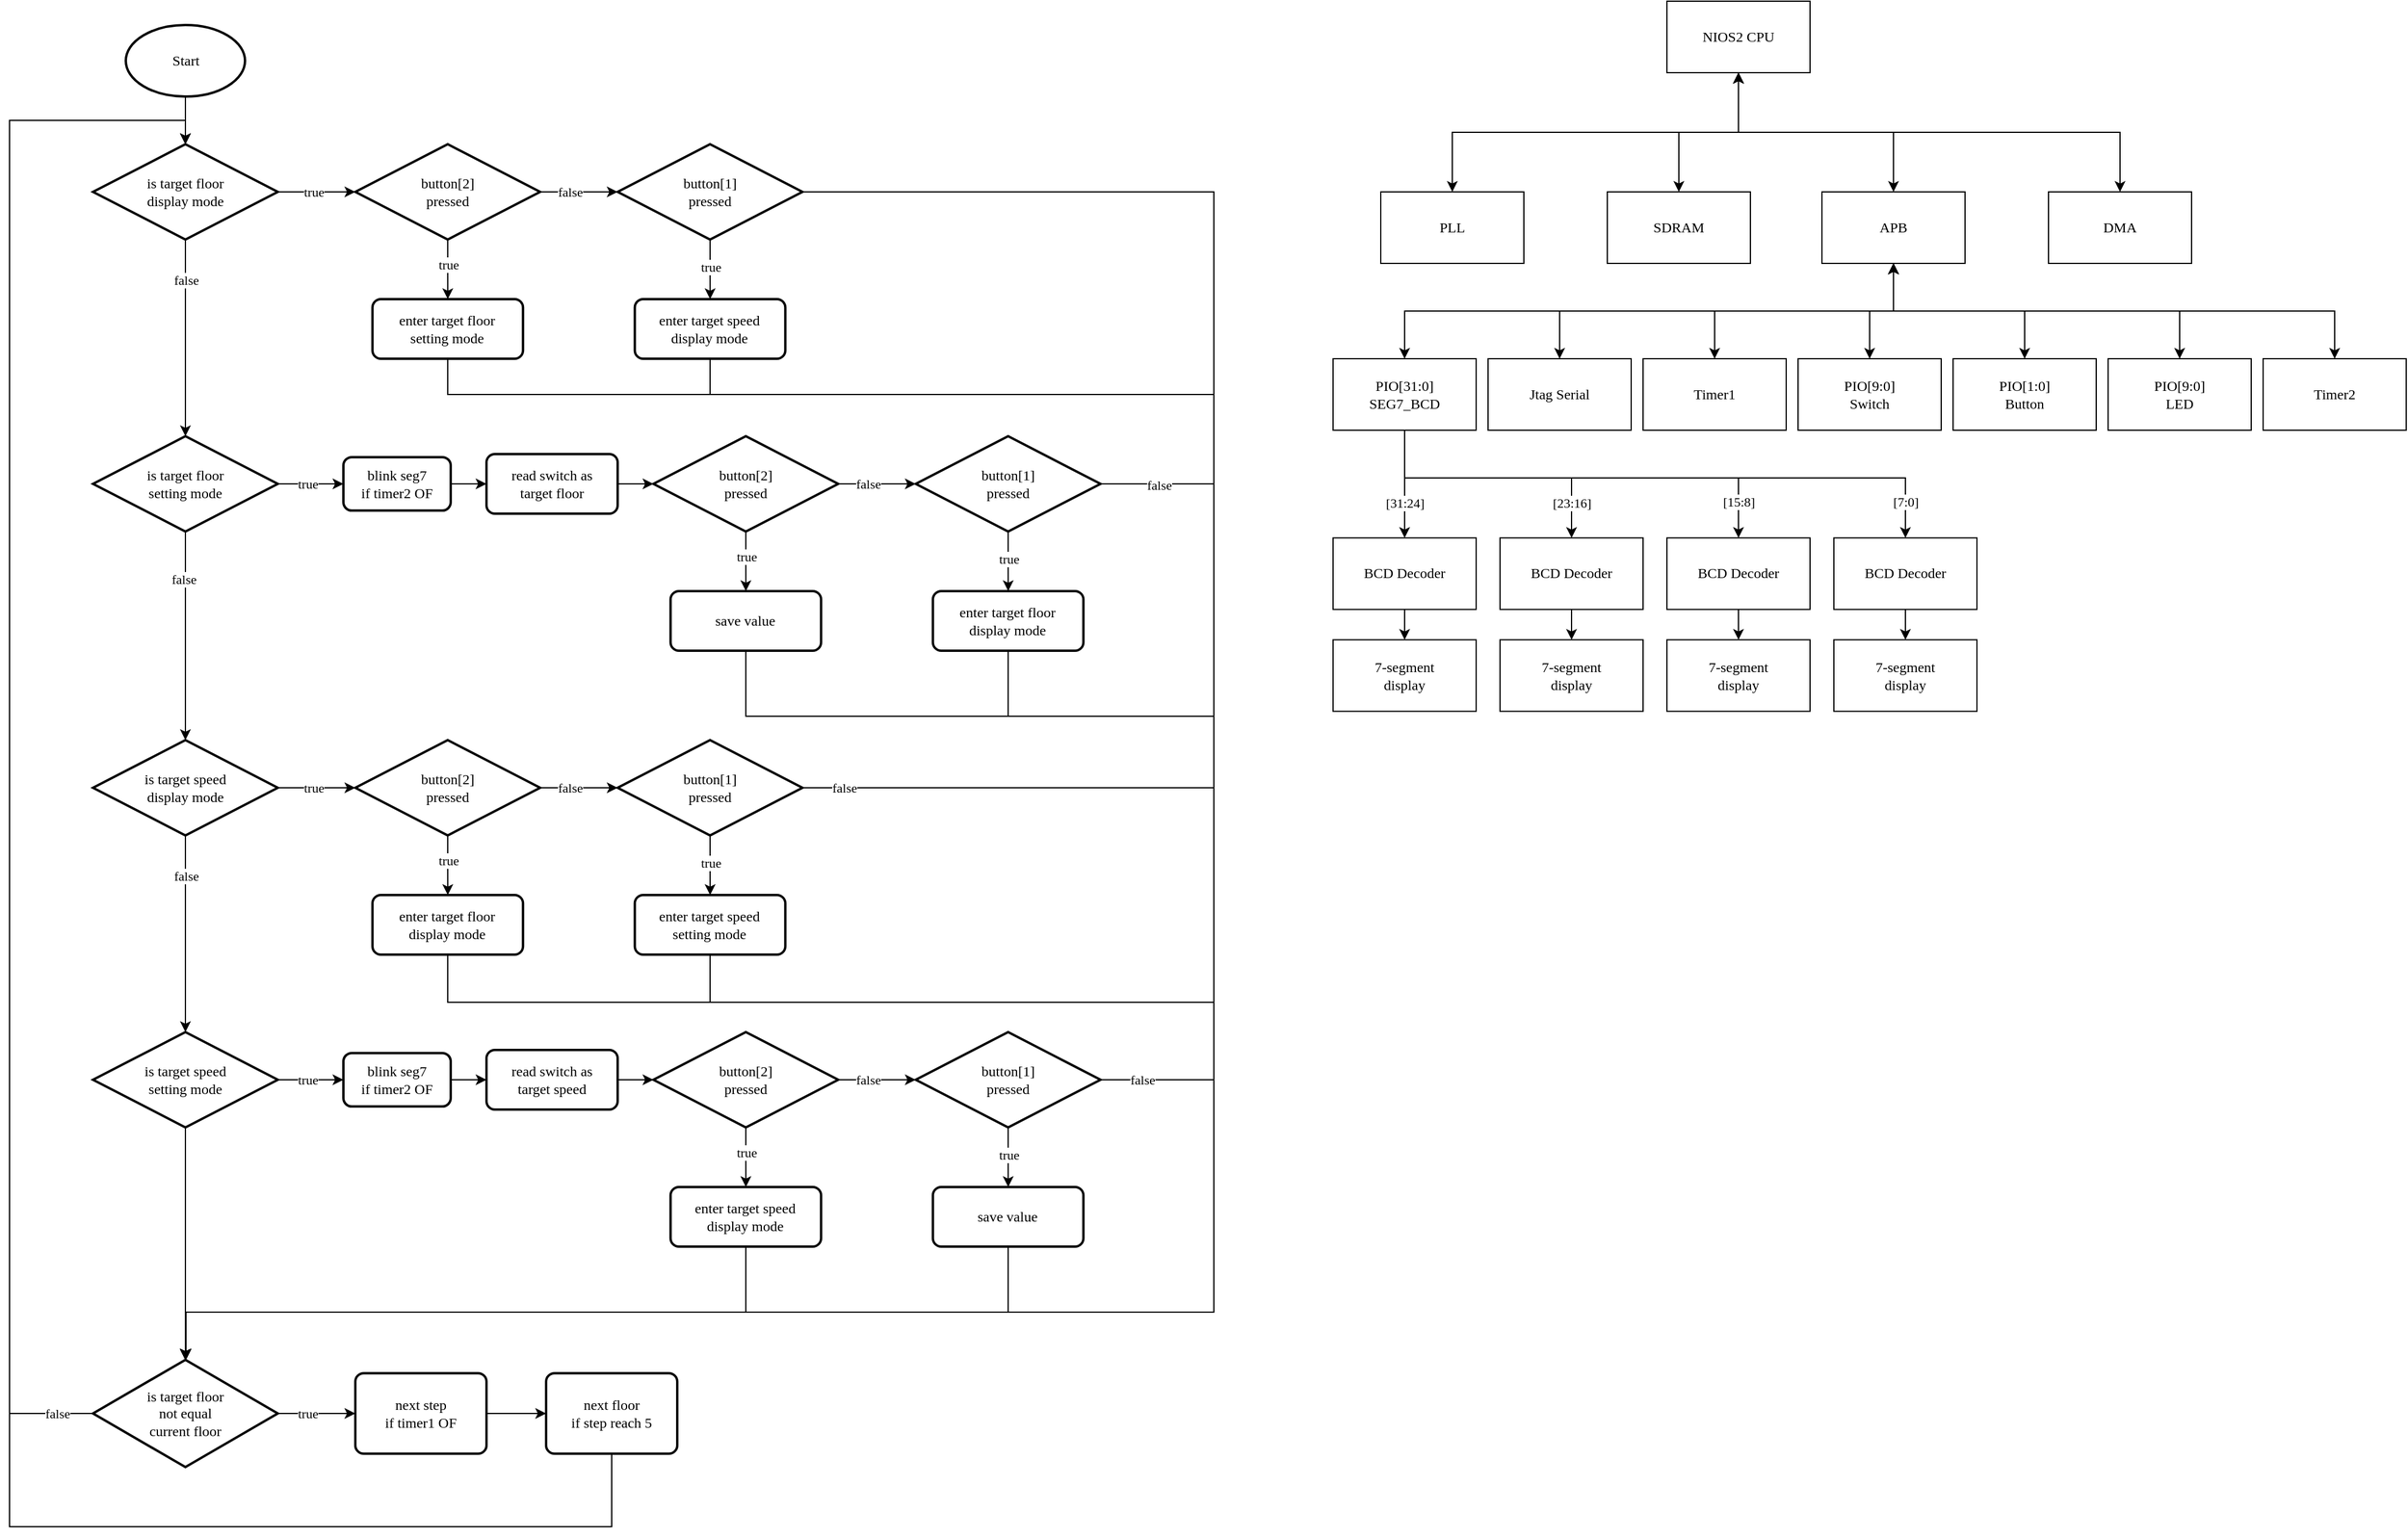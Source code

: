 <mxfile version="21.7.5" type="device">
  <diagram name="第1頁" id="EQ4Cr0R6W7OLupCzdgzD">
    <mxGraphModel dx="3217" dy="1393" grid="1" gridSize="10" guides="1" tooltips="1" connect="1" arrows="1" fold="1" page="1" pageScale="1" pageWidth="827" pageHeight="1169" math="0" shadow="0">
      <root>
        <mxCell id="0" />
        <mxCell id="1" parent="0" />
        <mxCell id="7O_mt0XSd-u3uaBCgOQ5-2" value="NIOS2 CPU" style="rounded=0;whiteSpace=wrap;html=1;fontFamily=Times New Roman;" vertex="1" parent="1">
          <mxGeometry x="1050" y="130" width="120" height="60" as="geometry" />
        </mxCell>
        <mxCell id="7O_mt0XSd-u3uaBCgOQ5-3" style="edgeStyle=orthogonalEdgeStyle;rounded=0;orthogonalLoop=1;jettySize=auto;html=1;exitX=0.5;exitY=0;exitDx=0;exitDy=0;entryX=0.5;entryY=1;entryDx=0;entryDy=0;startArrow=classic;startFill=1;fontFamily=Times New Roman;" edge="1" parent="1" source="7O_mt0XSd-u3uaBCgOQ5-4" target="7O_mt0XSd-u3uaBCgOQ5-2">
          <mxGeometry relative="1" as="geometry" />
        </mxCell>
        <mxCell id="7O_mt0XSd-u3uaBCgOQ5-4" value="SDRAM" style="rounded=0;whiteSpace=wrap;html=1;fontFamily=Times New Roman;" vertex="1" parent="1">
          <mxGeometry x="1000" y="290" width="120" height="60" as="geometry" />
        </mxCell>
        <mxCell id="7O_mt0XSd-u3uaBCgOQ5-5" style="edgeStyle=orthogonalEdgeStyle;rounded=0;orthogonalLoop=1;jettySize=auto;html=1;exitX=0.5;exitY=0;exitDx=0;exitDy=0;entryX=0.5;entryY=1;entryDx=0;entryDy=0;startArrow=classic;startFill=1;fontFamily=Times New Roman;" edge="1" parent="1" source="7O_mt0XSd-u3uaBCgOQ5-6" target="7O_mt0XSd-u3uaBCgOQ5-2">
          <mxGeometry relative="1" as="geometry" />
        </mxCell>
        <mxCell id="7O_mt0XSd-u3uaBCgOQ5-38" style="edgeStyle=orthogonalEdgeStyle;rounded=0;orthogonalLoop=1;jettySize=auto;html=1;exitX=0.5;exitY=1;exitDx=0;exitDy=0;entryX=0.5;entryY=0;entryDx=0;entryDy=0;fontFamily=Times New Roman;" edge="1" parent="1" source="7O_mt0XSd-u3uaBCgOQ5-6" target="7O_mt0XSd-u3uaBCgOQ5-37">
          <mxGeometry relative="1" as="geometry" />
        </mxCell>
        <mxCell id="7O_mt0XSd-u3uaBCgOQ5-42" style="edgeStyle=orthogonalEdgeStyle;rounded=0;orthogonalLoop=1;jettySize=auto;html=1;exitX=0.5;exitY=1;exitDx=0;exitDy=0;entryX=0.5;entryY=0;entryDx=0;entryDy=0;fontFamily=Times New Roman;" edge="1" parent="1" source="7O_mt0XSd-u3uaBCgOQ5-6" target="7O_mt0XSd-u3uaBCgOQ5-41">
          <mxGeometry relative="1" as="geometry" />
        </mxCell>
        <mxCell id="7O_mt0XSd-u3uaBCgOQ5-6" value="APB" style="rounded=0;whiteSpace=wrap;html=1;fontFamily=Times New Roman;" vertex="1" parent="1">
          <mxGeometry x="1180" y="290" width="120" height="60" as="geometry" />
        </mxCell>
        <mxCell id="7O_mt0XSd-u3uaBCgOQ5-7" style="edgeStyle=orthogonalEdgeStyle;rounded=0;orthogonalLoop=1;jettySize=auto;html=1;exitX=0.5;exitY=0;exitDx=0;exitDy=0;entryX=0.5;entryY=1;entryDx=0;entryDy=0;startArrow=classic;startFill=1;fontFamily=Times New Roman;" edge="1" parent="1" source="7O_mt0XSd-u3uaBCgOQ5-8" target="7O_mt0XSd-u3uaBCgOQ5-2">
          <mxGeometry relative="1" as="geometry">
            <mxPoint x="1140" y="230" as="targetPoint" />
          </mxGeometry>
        </mxCell>
        <mxCell id="7O_mt0XSd-u3uaBCgOQ5-8" value="PLL" style="rounded=0;whiteSpace=wrap;html=1;fontFamily=Times New Roman;" vertex="1" parent="1">
          <mxGeometry x="810" y="290" width="120" height="60" as="geometry" />
        </mxCell>
        <mxCell id="7O_mt0XSd-u3uaBCgOQ5-9" style="edgeStyle=orthogonalEdgeStyle;rounded=0;orthogonalLoop=1;jettySize=auto;html=1;exitX=0.5;exitY=0;exitDx=0;exitDy=0;entryX=0.5;entryY=1;entryDx=0;entryDy=0;startArrow=classic;startFill=1;fontFamily=Times New Roman;" edge="1" parent="1" source="7O_mt0XSd-u3uaBCgOQ5-11" target="7O_mt0XSd-u3uaBCgOQ5-6">
          <mxGeometry relative="1" as="geometry" />
        </mxCell>
        <mxCell id="7O_mt0XSd-u3uaBCgOQ5-10" style="edgeStyle=orthogonalEdgeStyle;rounded=0;orthogonalLoop=1;jettySize=auto;html=1;exitX=0.5;exitY=1;exitDx=0;exitDy=0;entryX=0.5;entryY=0;entryDx=0;entryDy=0;fontFamily=Times New Roman;" edge="1" parent="1" source="7O_mt0XSd-u3uaBCgOQ5-11" target="7O_mt0XSd-u3uaBCgOQ5-19">
          <mxGeometry relative="1" as="geometry">
            <mxPoint x="1110" y="510" as="sourcePoint" />
            <Array as="points">
              <mxPoint x="830" y="530" />
              <mxPoint x="1110" y="530" />
            </Array>
          </mxGeometry>
        </mxCell>
        <mxCell id="7O_mt0XSd-u3uaBCgOQ5-34" value="[15:8]" style="edgeLabel;html=1;align=center;verticalAlign=middle;resizable=0;points=[];fontFamily=Times New Roman;" vertex="1" connectable="0" parent="7O_mt0XSd-u3uaBCgOQ5-10">
          <mxGeometry x="0.243" relative="1" as="geometry">
            <mxPoint x="90" y="20" as="offset" />
          </mxGeometry>
        </mxCell>
        <mxCell id="7O_mt0XSd-u3uaBCgOQ5-30" style="edgeStyle=orthogonalEdgeStyle;rounded=0;orthogonalLoop=1;jettySize=auto;html=1;exitX=0.5;exitY=1;exitDx=0;exitDy=0;entryX=0.5;entryY=0;entryDx=0;entryDy=0;fontFamily=Times New Roman;" edge="1" parent="1" source="7O_mt0XSd-u3uaBCgOQ5-11" target="7O_mt0XSd-u3uaBCgOQ5-28">
          <mxGeometry relative="1" as="geometry">
            <mxPoint x="1110" y="510" as="sourcePoint" />
            <Array as="points">
              <mxPoint x="830" y="530" />
              <mxPoint x="1250" y="530" />
            </Array>
          </mxGeometry>
        </mxCell>
        <mxCell id="7O_mt0XSd-u3uaBCgOQ5-33" value="[7:0]" style="edgeLabel;html=1;align=center;verticalAlign=middle;resizable=0;points=[];fontFamily=Times New Roman;" vertex="1" connectable="0" parent="7O_mt0XSd-u3uaBCgOQ5-30">
          <mxGeometry x="0.751" y="-1" relative="1" as="geometry">
            <mxPoint x="13" y="19" as="offset" />
          </mxGeometry>
        </mxCell>
        <mxCell id="7O_mt0XSd-u3uaBCgOQ5-31" style="edgeStyle=orthogonalEdgeStyle;rounded=0;orthogonalLoop=1;jettySize=auto;html=1;exitX=0.5;exitY=1;exitDx=0;exitDy=0;entryX=0.5;entryY=0;entryDx=0;entryDy=0;fontFamily=Times New Roman;" edge="1" parent="1" source="7O_mt0XSd-u3uaBCgOQ5-11" target="7O_mt0XSd-u3uaBCgOQ5-22">
          <mxGeometry relative="1" as="geometry">
            <mxPoint x="1110" y="510" as="sourcePoint" />
            <Array as="points">
              <mxPoint x="830" y="530" />
              <mxPoint x="970" y="530" />
            </Array>
          </mxGeometry>
        </mxCell>
        <mxCell id="7O_mt0XSd-u3uaBCgOQ5-35" value="[23:16]" style="edgeLabel;html=1;align=center;verticalAlign=middle;resizable=0;points=[];fontFamily=Times New Roman;" vertex="1" connectable="0" parent="7O_mt0XSd-u3uaBCgOQ5-31">
          <mxGeometry x="0.72" y="-1" relative="1" as="geometry">
            <mxPoint x="1" y="3" as="offset" />
          </mxGeometry>
        </mxCell>
        <mxCell id="7O_mt0XSd-u3uaBCgOQ5-32" style="edgeStyle=orthogonalEdgeStyle;rounded=0;orthogonalLoop=1;jettySize=auto;html=1;exitX=0.5;exitY=1;exitDx=0;exitDy=0;entryX=0.5;entryY=0;entryDx=0;entryDy=0;fontFamily=Times New Roman;" edge="1" parent="1" source="7O_mt0XSd-u3uaBCgOQ5-11" target="7O_mt0XSd-u3uaBCgOQ5-25">
          <mxGeometry relative="1" as="geometry">
            <mxPoint x="1110" y="510" as="sourcePoint" />
            <Array as="points">
              <mxPoint x="830" y="490" />
              <mxPoint x="830" y="590" />
            </Array>
          </mxGeometry>
        </mxCell>
        <mxCell id="7O_mt0XSd-u3uaBCgOQ5-36" value="[31:24]" style="edgeLabel;html=1;align=center;verticalAlign=middle;resizable=0;points=[];fontFamily=Times New Roman;" vertex="1" connectable="0" parent="7O_mt0XSd-u3uaBCgOQ5-32">
          <mxGeometry x="0.816" y="-1" relative="1" as="geometry">
            <mxPoint x="1" y="-21" as="offset" />
          </mxGeometry>
        </mxCell>
        <mxCell id="7O_mt0XSd-u3uaBCgOQ5-11" value="PIO[31:0]&lt;br&gt;SEG7_BCD" style="rounded=0;whiteSpace=wrap;html=1;fontFamily=Times New Roman;" vertex="1" parent="1">
          <mxGeometry x="770" y="430" width="120" height="60" as="geometry" />
        </mxCell>
        <mxCell id="7O_mt0XSd-u3uaBCgOQ5-12" style="edgeStyle=orthogonalEdgeStyle;rounded=0;orthogonalLoop=1;jettySize=auto;html=1;exitX=0.5;exitY=0;exitDx=0;exitDy=0;entryX=0.5;entryY=1;entryDx=0;entryDy=0;startArrow=classic;startFill=1;fontFamily=Times New Roman;" edge="1" parent="1" source="7O_mt0XSd-u3uaBCgOQ5-13" target="7O_mt0XSd-u3uaBCgOQ5-6">
          <mxGeometry relative="1" as="geometry">
            <mxPoint x="1270" y="300" as="targetPoint" />
          </mxGeometry>
        </mxCell>
        <mxCell id="7O_mt0XSd-u3uaBCgOQ5-13" value="Jtag Serial" style="rounded=0;whiteSpace=wrap;html=1;fontFamily=Times New Roman;" vertex="1" parent="1">
          <mxGeometry x="900" y="430" width="120" height="60" as="geometry" />
        </mxCell>
        <mxCell id="7O_mt0XSd-u3uaBCgOQ5-14" style="edgeStyle=orthogonalEdgeStyle;rounded=0;orthogonalLoop=1;jettySize=auto;html=1;exitX=0.5;exitY=0;exitDx=0;exitDy=0;entryX=0.5;entryY=1;entryDx=0;entryDy=0;startArrow=classic;startFill=1;fontFamily=Times New Roman;" edge="1" parent="1" source="7O_mt0XSd-u3uaBCgOQ5-15" target="7O_mt0XSd-u3uaBCgOQ5-6">
          <mxGeometry relative="1" as="geometry" />
        </mxCell>
        <mxCell id="7O_mt0XSd-u3uaBCgOQ5-15" value="Timer1" style="rounded=0;whiteSpace=wrap;html=1;fontFamily=Times New Roman;" vertex="1" parent="1">
          <mxGeometry x="1030" y="430" width="120" height="60" as="geometry" />
        </mxCell>
        <mxCell id="7O_mt0XSd-u3uaBCgOQ5-16" value="DMA" style="rounded=0;whiteSpace=wrap;html=1;fontFamily=Times New Roman;" vertex="1" parent="1">
          <mxGeometry x="1370" y="290" width="120" height="60" as="geometry" />
        </mxCell>
        <mxCell id="7O_mt0XSd-u3uaBCgOQ5-17" style="edgeStyle=orthogonalEdgeStyle;rounded=0;orthogonalLoop=1;jettySize=auto;html=1;exitX=0.5;exitY=0;exitDx=0;exitDy=0;startArrow=classic;startFill=1;fontFamily=Times New Roman;entryX=0.5;entryY=1;entryDx=0;entryDy=0;" edge="1" parent="1" source="7O_mt0XSd-u3uaBCgOQ5-16" target="7O_mt0XSd-u3uaBCgOQ5-2">
          <mxGeometry relative="1" as="geometry">
            <mxPoint x="1250" y="300" as="sourcePoint" />
            <mxPoint x="1120" y="200" as="targetPoint" />
          </mxGeometry>
        </mxCell>
        <mxCell id="7O_mt0XSd-u3uaBCgOQ5-18" style="edgeStyle=orthogonalEdgeStyle;rounded=0;orthogonalLoop=1;jettySize=auto;html=1;exitX=0.5;exitY=1;exitDx=0;exitDy=0;entryX=0.5;entryY=0;entryDx=0;entryDy=0;fontFamily=Times New Roman;" edge="1" parent="1" source="7O_mt0XSd-u3uaBCgOQ5-19" target="7O_mt0XSd-u3uaBCgOQ5-20">
          <mxGeometry relative="1" as="geometry" />
        </mxCell>
        <mxCell id="7O_mt0XSd-u3uaBCgOQ5-19" value="BCD Decoder" style="rounded=0;whiteSpace=wrap;html=1;fontFamily=Times New Roman;" vertex="1" parent="1">
          <mxGeometry x="1050" y="580.33" width="120" height="60" as="geometry" />
        </mxCell>
        <mxCell id="7O_mt0XSd-u3uaBCgOQ5-20" value="7-segment&lt;br&gt;display" style="rounded=0;whiteSpace=wrap;html=1;fontFamily=Times New Roman;" vertex="1" parent="1">
          <mxGeometry x="1050" y="665.83" width="120" height="60" as="geometry" />
        </mxCell>
        <mxCell id="7O_mt0XSd-u3uaBCgOQ5-21" style="edgeStyle=orthogonalEdgeStyle;rounded=0;orthogonalLoop=1;jettySize=auto;html=1;exitX=0.5;exitY=1;exitDx=0;exitDy=0;entryX=0.5;entryY=0;entryDx=0;entryDy=0;fontFamily=Times New Roman;" edge="1" parent="1" source="7O_mt0XSd-u3uaBCgOQ5-22" target="7O_mt0XSd-u3uaBCgOQ5-23">
          <mxGeometry relative="1" as="geometry" />
        </mxCell>
        <mxCell id="7O_mt0XSd-u3uaBCgOQ5-22" value="BCD Decoder" style="rounded=0;whiteSpace=wrap;html=1;fontFamily=Times New Roman;" vertex="1" parent="1">
          <mxGeometry x="910" y="580.33" width="120" height="60" as="geometry" />
        </mxCell>
        <mxCell id="7O_mt0XSd-u3uaBCgOQ5-23" value="7-segment&lt;br&gt;display" style="rounded=0;whiteSpace=wrap;html=1;fontFamily=Times New Roman;" vertex="1" parent="1">
          <mxGeometry x="910" y="665.83" width="120" height="60" as="geometry" />
        </mxCell>
        <mxCell id="7O_mt0XSd-u3uaBCgOQ5-24" style="edgeStyle=orthogonalEdgeStyle;rounded=0;orthogonalLoop=1;jettySize=auto;html=1;exitX=0.5;exitY=1;exitDx=0;exitDy=0;entryX=0.5;entryY=0;entryDx=0;entryDy=0;fontFamily=Times New Roman;" edge="1" parent="1" source="7O_mt0XSd-u3uaBCgOQ5-25" target="7O_mt0XSd-u3uaBCgOQ5-26">
          <mxGeometry relative="1" as="geometry" />
        </mxCell>
        <mxCell id="7O_mt0XSd-u3uaBCgOQ5-25" value="BCD Decoder" style="rounded=0;whiteSpace=wrap;html=1;fontFamily=Times New Roman;" vertex="1" parent="1">
          <mxGeometry x="770" y="580.33" width="120" height="60" as="geometry" />
        </mxCell>
        <mxCell id="7O_mt0XSd-u3uaBCgOQ5-26" value="7-segment&lt;br&gt;display" style="rounded=0;whiteSpace=wrap;html=1;fontFamily=Times New Roman;" vertex="1" parent="1">
          <mxGeometry x="770" y="665.83" width="120" height="60" as="geometry" />
        </mxCell>
        <mxCell id="7O_mt0XSd-u3uaBCgOQ5-27" style="edgeStyle=orthogonalEdgeStyle;rounded=0;orthogonalLoop=1;jettySize=auto;html=1;exitX=0.5;exitY=1;exitDx=0;exitDy=0;entryX=0.5;entryY=0;entryDx=0;entryDy=0;fontFamily=Times New Roman;" edge="1" parent="1" source="7O_mt0XSd-u3uaBCgOQ5-28" target="7O_mt0XSd-u3uaBCgOQ5-29">
          <mxGeometry relative="1" as="geometry" />
        </mxCell>
        <mxCell id="7O_mt0XSd-u3uaBCgOQ5-28" value="BCD Decoder" style="rounded=0;whiteSpace=wrap;html=1;fontFamily=Times New Roman;" vertex="1" parent="1">
          <mxGeometry x="1190" y="580.33" width="120" height="60" as="geometry" />
        </mxCell>
        <mxCell id="7O_mt0XSd-u3uaBCgOQ5-29" value="7-segment&lt;br&gt;display" style="rounded=0;whiteSpace=wrap;html=1;fontFamily=Times New Roman;" vertex="1" parent="1">
          <mxGeometry x="1190" y="665.83" width="120" height="60" as="geometry" />
        </mxCell>
        <mxCell id="7O_mt0XSd-u3uaBCgOQ5-37" value="PIO[9:0]&lt;br&gt;Switch" style="rounded=0;whiteSpace=wrap;html=1;fontFamily=Times New Roman;" vertex="1" parent="1">
          <mxGeometry x="1160" y="430" width="120" height="60" as="geometry" />
        </mxCell>
        <mxCell id="7O_mt0XSd-u3uaBCgOQ5-40" style="edgeStyle=orthogonalEdgeStyle;rounded=0;orthogonalLoop=1;jettySize=auto;html=1;exitX=0.5;exitY=0;exitDx=0;exitDy=0;entryX=0.5;entryY=1;entryDx=0;entryDy=0;fontFamily=Times New Roman;startArrow=classic;startFill=1;" edge="1" parent="1" source="7O_mt0XSd-u3uaBCgOQ5-39" target="7O_mt0XSd-u3uaBCgOQ5-6">
          <mxGeometry relative="1" as="geometry" />
        </mxCell>
        <mxCell id="7O_mt0XSd-u3uaBCgOQ5-39" value="PIO[1:0]&lt;br&gt;Button" style="rounded=0;whiteSpace=wrap;html=1;fontFamily=Times New Roman;" vertex="1" parent="1">
          <mxGeometry x="1290" y="430" width="120" height="60" as="geometry" />
        </mxCell>
        <mxCell id="7O_mt0XSd-u3uaBCgOQ5-41" value="PIO[9:0]&lt;br&gt;LED" style="rounded=0;whiteSpace=wrap;html=1;fontFamily=Times New Roman;" vertex="1" parent="1">
          <mxGeometry x="1420" y="430" width="120" height="60" as="geometry" />
        </mxCell>
        <mxCell id="7O_mt0XSd-u3uaBCgOQ5-77" value="" style="edgeStyle=orthogonalEdgeStyle;rounded=0;orthogonalLoop=1;jettySize=auto;html=1;fontFamily=Times New Roman;" edge="1" parent="1" source="7O_mt0XSd-u3uaBCgOQ5-43" target="7O_mt0XSd-u3uaBCgOQ5-46">
          <mxGeometry relative="1" as="geometry" />
        </mxCell>
        <mxCell id="7O_mt0XSd-u3uaBCgOQ5-43" value="Start" style="strokeWidth=2;html=1;shape=mxgraph.flowchart.start_1;whiteSpace=wrap;fontFamily=Times New Roman;" vertex="1" parent="1">
          <mxGeometry x="-242.5" y="150" width="100" height="60" as="geometry" />
        </mxCell>
        <mxCell id="7O_mt0XSd-u3uaBCgOQ5-70" value="" style="edgeStyle=orthogonalEdgeStyle;rounded=0;orthogonalLoop=1;jettySize=auto;html=1;fontFamily=Times New Roman;" edge="1" parent="1" source="7O_mt0XSd-u3uaBCgOQ5-44" target="7O_mt0XSd-u3uaBCgOQ5-45">
          <mxGeometry relative="1" as="geometry" />
        </mxCell>
        <mxCell id="7O_mt0XSd-u3uaBCgOQ5-73" value="false" style="edgeLabel;html=1;align=center;verticalAlign=middle;resizable=0;points=[];fontFamily=Times New Roman;" vertex="1" connectable="0" parent="7O_mt0XSd-u3uaBCgOQ5-70">
          <mxGeometry x="-0.113" y="3" relative="1" as="geometry">
            <mxPoint x="-4" y="3" as="offset" />
          </mxGeometry>
        </mxCell>
        <mxCell id="7O_mt0XSd-u3uaBCgOQ5-72" value="" style="edgeStyle=orthogonalEdgeStyle;rounded=0;orthogonalLoop=1;jettySize=auto;html=1;fontFamily=Times New Roman;" edge="1" parent="1" source="7O_mt0XSd-u3uaBCgOQ5-44" target="7O_mt0XSd-u3uaBCgOQ5-49">
          <mxGeometry relative="1" as="geometry" />
        </mxCell>
        <mxCell id="7O_mt0XSd-u3uaBCgOQ5-74" value="true" style="edgeLabel;html=1;align=center;verticalAlign=middle;resizable=0;points=[];fontFamily=Times New Roman;" vertex="1" connectable="0" parent="7O_mt0XSd-u3uaBCgOQ5-72">
          <mxGeometry x="-0.102" relative="1" as="geometry">
            <mxPoint y="-2" as="offset" />
          </mxGeometry>
        </mxCell>
        <mxCell id="7O_mt0XSd-u3uaBCgOQ5-44" value="button[2]&lt;br&gt;pressed" style="strokeWidth=2;html=1;shape=mxgraph.flowchart.decision;whiteSpace=wrap;fontFamily=Times New Roman;" vertex="1" parent="1">
          <mxGeometry x="-50" y="250" width="155" height="80" as="geometry" />
        </mxCell>
        <mxCell id="7O_mt0XSd-u3uaBCgOQ5-75" value="" style="edgeStyle=orthogonalEdgeStyle;rounded=0;orthogonalLoop=1;jettySize=auto;html=1;fontFamily=Times New Roman;" edge="1" parent="1" source="7O_mt0XSd-u3uaBCgOQ5-45" target="7O_mt0XSd-u3uaBCgOQ5-60">
          <mxGeometry relative="1" as="geometry" />
        </mxCell>
        <mxCell id="7O_mt0XSd-u3uaBCgOQ5-76" value="true" style="edgeLabel;html=1;align=center;verticalAlign=middle;resizable=0;points=[];fontFamily=Times New Roman;" vertex="1" connectable="0" parent="7O_mt0XSd-u3uaBCgOQ5-75">
          <mxGeometry x="-0.082" relative="1" as="geometry">
            <mxPoint as="offset" />
          </mxGeometry>
        </mxCell>
        <mxCell id="7O_mt0XSd-u3uaBCgOQ5-174" style="edgeStyle=orthogonalEdgeStyle;rounded=0;orthogonalLoop=1;jettySize=auto;html=1;exitX=1;exitY=0.5;exitDx=0;exitDy=0;exitPerimeter=0;entryX=0.5;entryY=0;entryDx=0;entryDy=0;entryPerimeter=0;fontFamily=Times New Roman;" edge="1" parent="1" source="7O_mt0XSd-u3uaBCgOQ5-45" target="7O_mt0XSd-u3uaBCgOQ5-158">
          <mxGeometry relative="1" as="geometry">
            <Array as="points">
              <mxPoint x="670" y="290" />
              <mxPoint x="670" y="1230" />
              <mxPoint x="-192" y="1230" />
            </Array>
          </mxGeometry>
        </mxCell>
        <mxCell id="7O_mt0XSd-u3uaBCgOQ5-45" value="button[1]&lt;br&gt;pressed" style="strokeWidth=2;html=1;shape=mxgraph.flowchart.decision;whiteSpace=wrap;fontFamily=Times New Roman;" vertex="1" parent="1">
          <mxGeometry x="170" y="250" width="155" height="80" as="geometry" />
        </mxCell>
        <mxCell id="7O_mt0XSd-u3uaBCgOQ5-69" value="" style="edgeStyle=orthogonalEdgeStyle;rounded=0;orthogonalLoop=1;jettySize=auto;html=1;fontFamily=Times New Roman;" edge="1" parent="1" source="7O_mt0XSd-u3uaBCgOQ5-46" target="7O_mt0XSd-u3uaBCgOQ5-44">
          <mxGeometry relative="1" as="geometry" />
        </mxCell>
        <mxCell id="7O_mt0XSd-u3uaBCgOQ5-71" value="true" style="edgeLabel;html=1;align=center;verticalAlign=middle;resizable=0;points=[];fontFamily=Times New Roman;" vertex="1" connectable="0" parent="7O_mt0XSd-u3uaBCgOQ5-69">
          <mxGeometry x="-0.087" y="-2" relative="1" as="geometry">
            <mxPoint y="-2" as="offset" />
          </mxGeometry>
        </mxCell>
        <mxCell id="7O_mt0XSd-u3uaBCgOQ5-78" style="edgeStyle=orthogonalEdgeStyle;rounded=0;orthogonalLoop=1;jettySize=auto;html=1;exitX=0.5;exitY=1;exitDx=0;exitDy=0;exitPerimeter=0;entryX=0.5;entryY=0;entryDx=0;entryDy=0;entryPerimeter=0;fontFamily=Times New Roman;" edge="1" parent="1" source="7O_mt0XSd-u3uaBCgOQ5-46" target="7O_mt0XSd-u3uaBCgOQ5-61">
          <mxGeometry relative="1" as="geometry" />
        </mxCell>
        <mxCell id="7O_mt0XSd-u3uaBCgOQ5-79" value="false" style="edgeLabel;html=1;align=center;verticalAlign=middle;resizable=0;points=[];fontFamily=Times New Roman;" vertex="1" connectable="0" parent="7O_mt0XSd-u3uaBCgOQ5-78">
          <mxGeometry x="-0.648" relative="1" as="geometry">
            <mxPoint y="5" as="offset" />
          </mxGeometry>
        </mxCell>
        <mxCell id="7O_mt0XSd-u3uaBCgOQ5-46" value="is&amp;nbsp;target floor&lt;br&gt;display mode" style="strokeWidth=2;html=1;shape=mxgraph.flowchart.decision;whiteSpace=wrap;fontFamily=Times New Roman;" vertex="1" parent="1">
          <mxGeometry x="-270" y="250" width="155" height="80" as="geometry" />
        </mxCell>
        <mxCell id="7O_mt0XSd-u3uaBCgOQ5-168" style="edgeStyle=orthogonalEdgeStyle;rounded=0;orthogonalLoop=1;jettySize=auto;html=1;exitX=0.5;exitY=1;exitDx=0;exitDy=0;fontFamily=Times New Roman;" edge="1" parent="1" source="7O_mt0XSd-u3uaBCgOQ5-49" target="7O_mt0XSd-u3uaBCgOQ5-158">
          <mxGeometry relative="1" as="geometry">
            <Array as="points">
              <mxPoint x="28" y="460" />
              <mxPoint x="670" y="460" />
              <mxPoint x="670" y="1230" />
              <mxPoint x="-192" y="1230" />
            </Array>
          </mxGeometry>
        </mxCell>
        <mxCell id="7O_mt0XSd-u3uaBCgOQ5-49" value="enter target floor&lt;br&gt;setting mode" style="rounded=1;whiteSpace=wrap;html=1;absoluteArcSize=1;arcSize=14;strokeWidth=2;fontFamily=Times New Roman;" vertex="1" parent="1">
          <mxGeometry x="-35.62" y="380" width="126.25" height="50" as="geometry" />
        </mxCell>
        <mxCell id="7O_mt0XSd-u3uaBCgOQ5-167" style="edgeStyle=orthogonalEdgeStyle;rounded=0;orthogonalLoop=1;jettySize=auto;html=1;exitX=0.5;exitY=1;exitDx=0;exitDy=0;entryX=0.5;entryY=0;entryDx=0;entryDy=0;entryPerimeter=0;fontFamily=Times New Roman;" edge="1" parent="1" source="7O_mt0XSd-u3uaBCgOQ5-60" target="7O_mt0XSd-u3uaBCgOQ5-158">
          <mxGeometry relative="1" as="geometry">
            <Array as="points">
              <mxPoint x="248" y="460" />
              <mxPoint x="670" y="460" />
              <mxPoint x="670" y="1230" />
              <mxPoint x="-192" y="1230" />
            </Array>
          </mxGeometry>
        </mxCell>
        <mxCell id="7O_mt0XSd-u3uaBCgOQ5-60" value="enter target speed&lt;br&gt;display mode" style="rounded=1;whiteSpace=wrap;html=1;absoluteArcSize=1;arcSize=14;strokeWidth=2;fontFamily=Times New Roman;" vertex="1" parent="1">
          <mxGeometry x="184.38" y="380" width="126.25" height="50" as="geometry" />
        </mxCell>
        <mxCell id="7O_mt0XSd-u3uaBCgOQ5-156" style="edgeStyle=orthogonalEdgeStyle;rounded=0;orthogonalLoop=1;jettySize=auto;html=1;exitX=0.5;exitY=1;exitDx=0;exitDy=0;exitPerimeter=0;entryX=0.5;entryY=0;entryDx=0;entryDy=0;entryPerimeter=0;fontFamily=Times New Roman;" edge="1" parent="1" source="7O_mt0XSd-u3uaBCgOQ5-61" target="7O_mt0XSd-u3uaBCgOQ5-136">
          <mxGeometry relative="1" as="geometry" />
        </mxCell>
        <mxCell id="7O_mt0XSd-u3uaBCgOQ5-157" value="false" style="edgeLabel;html=1;align=center;verticalAlign=middle;resizable=0;points=[];fontFamily=Times New Roman;" vertex="1" connectable="0" parent="7O_mt0XSd-u3uaBCgOQ5-156">
          <mxGeometry x="-0.545" y="-2" relative="1" as="geometry">
            <mxPoint as="offset" />
          </mxGeometry>
        </mxCell>
        <mxCell id="7O_mt0XSd-u3uaBCgOQ5-61" value="is target floor&lt;br&gt;setting mode" style="strokeWidth=2;html=1;shape=mxgraph.flowchart.decision;whiteSpace=wrap;fontFamily=Times New Roman;" vertex="1" parent="1">
          <mxGeometry x="-269.99" y="495" width="155" height="80" as="geometry" />
        </mxCell>
        <mxCell id="7O_mt0XSd-u3uaBCgOQ5-97" value="" style="edgeStyle=orthogonalEdgeStyle;rounded=0;orthogonalLoop=1;jettySize=auto;html=1;fontFamily=Times New Roman;" edge="1" parent="1" source="7O_mt0XSd-u3uaBCgOQ5-66" target="7O_mt0XSd-u3uaBCgOQ5-84">
          <mxGeometry relative="1" as="geometry" />
        </mxCell>
        <mxCell id="7O_mt0XSd-u3uaBCgOQ5-66" value="read switch as&lt;br&gt;target floor" style="rounded=1;whiteSpace=wrap;html=1;absoluteArcSize=1;arcSize=14;strokeWidth=2;fontFamily=Times New Roman;" vertex="1" parent="1">
          <mxGeometry x="60" y="509.99" width="110" height="50" as="geometry" />
        </mxCell>
        <mxCell id="7O_mt0XSd-u3uaBCgOQ5-80" value="" style="edgeStyle=orthogonalEdgeStyle;rounded=0;orthogonalLoop=1;jettySize=auto;html=1;fontFamily=Times New Roman;" edge="1" parent="1" source="7O_mt0XSd-u3uaBCgOQ5-84" target="7O_mt0XSd-u3uaBCgOQ5-87">
          <mxGeometry relative="1" as="geometry" />
        </mxCell>
        <mxCell id="7O_mt0XSd-u3uaBCgOQ5-81" value="false" style="edgeLabel;html=1;align=center;verticalAlign=middle;resizable=0;points=[];fontFamily=Times New Roman;" vertex="1" connectable="0" parent="7O_mt0XSd-u3uaBCgOQ5-80">
          <mxGeometry x="-0.113" y="3" relative="1" as="geometry">
            <mxPoint x="-4" y="3" as="offset" />
          </mxGeometry>
        </mxCell>
        <mxCell id="7O_mt0XSd-u3uaBCgOQ5-82" value="" style="edgeStyle=orthogonalEdgeStyle;rounded=0;orthogonalLoop=1;jettySize=auto;html=1;fontFamily=Times New Roman;" edge="1" parent="1" source="7O_mt0XSd-u3uaBCgOQ5-84" target="7O_mt0XSd-u3uaBCgOQ5-90">
          <mxGeometry relative="1" as="geometry" />
        </mxCell>
        <mxCell id="7O_mt0XSd-u3uaBCgOQ5-83" value="true" style="edgeLabel;html=1;align=center;verticalAlign=middle;resizable=0;points=[];fontFamily=Times New Roman;" vertex="1" connectable="0" parent="7O_mt0XSd-u3uaBCgOQ5-82">
          <mxGeometry x="-0.102" relative="1" as="geometry">
            <mxPoint y="-2" as="offset" />
          </mxGeometry>
        </mxCell>
        <mxCell id="7O_mt0XSd-u3uaBCgOQ5-84" value="button[2]&lt;br&gt;pressed" style="strokeWidth=2;html=1;shape=mxgraph.flowchart.decision;whiteSpace=wrap;fontFamily=Times New Roman;" vertex="1" parent="1">
          <mxGeometry x="200" y="495" width="155" height="80" as="geometry" />
        </mxCell>
        <mxCell id="7O_mt0XSd-u3uaBCgOQ5-85" value="" style="edgeStyle=orthogonalEdgeStyle;rounded=0;orthogonalLoop=1;jettySize=auto;html=1;fontFamily=Times New Roman;" edge="1" parent="1" source="7O_mt0XSd-u3uaBCgOQ5-87" target="7O_mt0XSd-u3uaBCgOQ5-91">
          <mxGeometry relative="1" as="geometry" />
        </mxCell>
        <mxCell id="7O_mt0XSd-u3uaBCgOQ5-86" value="true" style="edgeLabel;html=1;align=center;verticalAlign=middle;resizable=0;points=[];fontFamily=Times New Roman;" vertex="1" connectable="0" parent="7O_mt0XSd-u3uaBCgOQ5-85">
          <mxGeometry x="-0.082" relative="1" as="geometry">
            <mxPoint as="offset" />
          </mxGeometry>
        </mxCell>
        <mxCell id="7O_mt0XSd-u3uaBCgOQ5-165" style="edgeStyle=orthogonalEdgeStyle;rounded=0;orthogonalLoop=1;jettySize=auto;html=1;exitX=1;exitY=0.5;exitDx=0;exitDy=0;exitPerimeter=0;entryX=0.5;entryY=0;entryDx=0;entryDy=0;entryPerimeter=0;fontFamily=Times New Roman;" edge="1" parent="1" source="7O_mt0XSd-u3uaBCgOQ5-87" target="7O_mt0XSd-u3uaBCgOQ5-158">
          <mxGeometry relative="1" as="geometry">
            <mxPoint x="730" y="1130" as="targetPoint" />
            <Array as="points">
              <mxPoint x="670" y="535" />
              <mxPoint x="670" y="1230" />
              <mxPoint x="-192" y="1230" />
            </Array>
          </mxGeometry>
        </mxCell>
        <mxCell id="7O_mt0XSd-u3uaBCgOQ5-166" value="false" style="edgeLabel;html=1;align=center;verticalAlign=middle;resizable=0;points=[];fontFamily=Times New Roman;" vertex="1" connectable="0" parent="7O_mt0XSd-u3uaBCgOQ5-165">
          <mxGeometry x="-0.942" y="-1" relative="1" as="geometry">
            <mxPoint as="offset" />
          </mxGeometry>
        </mxCell>
        <mxCell id="7O_mt0XSd-u3uaBCgOQ5-87" value="button[1]&lt;br&gt;pressed" style="strokeWidth=2;html=1;shape=mxgraph.flowchart.decision;whiteSpace=wrap;fontFamily=Times New Roman;" vertex="1" parent="1">
          <mxGeometry x="420" y="495" width="155" height="80" as="geometry" />
        </mxCell>
        <mxCell id="7O_mt0XSd-u3uaBCgOQ5-88" value="" style="edgeStyle=orthogonalEdgeStyle;rounded=0;orthogonalLoop=1;jettySize=auto;html=1;exitX=1;exitY=0.5;exitDx=0;exitDy=0;exitPerimeter=0;entryX=0;entryY=0.5;entryDx=0;entryDy=0;fontFamily=Times New Roman;" edge="1" parent="1" target="7O_mt0XSd-u3uaBCgOQ5-92" source="7O_mt0XSd-u3uaBCgOQ5-61">
          <mxGeometry relative="1" as="geometry">
            <mxPoint x="-114.99" y="535" as="sourcePoint" />
          </mxGeometry>
        </mxCell>
        <mxCell id="7O_mt0XSd-u3uaBCgOQ5-89" value="true" style="edgeLabel;html=1;align=center;verticalAlign=middle;resizable=0;points=[];fontFamily=Times New Roman;" vertex="1" connectable="0" parent="7O_mt0XSd-u3uaBCgOQ5-88">
          <mxGeometry x="-0.087" y="-2" relative="1" as="geometry">
            <mxPoint y="-2" as="offset" />
          </mxGeometry>
        </mxCell>
        <mxCell id="7O_mt0XSd-u3uaBCgOQ5-163" style="edgeStyle=orthogonalEdgeStyle;rounded=0;orthogonalLoop=1;jettySize=auto;html=1;exitX=0.5;exitY=1;exitDx=0;exitDy=0;entryX=0.5;entryY=0;entryDx=0;entryDy=0;entryPerimeter=0;fontFamily=Times New Roman;" edge="1" parent="1" source="7O_mt0XSd-u3uaBCgOQ5-90" target="7O_mt0XSd-u3uaBCgOQ5-158">
          <mxGeometry relative="1" as="geometry">
            <Array as="points">
              <mxPoint x="278" y="730" />
              <mxPoint x="670" y="730" />
              <mxPoint x="670" y="1230" />
              <mxPoint x="-192" y="1230" />
            </Array>
          </mxGeometry>
        </mxCell>
        <mxCell id="7O_mt0XSd-u3uaBCgOQ5-90" value="save value" style="rounded=1;whiteSpace=wrap;html=1;absoluteArcSize=1;arcSize=14;strokeWidth=2;fontFamily=Times New Roman;" vertex="1" parent="1">
          <mxGeometry x="214.37" y="625" width="126.25" height="50" as="geometry" />
        </mxCell>
        <mxCell id="7O_mt0XSd-u3uaBCgOQ5-164" style="edgeStyle=orthogonalEdgeStyle;rounded=0;orthogonalLoop=1;jettySize=auto;html=1;exitX=0.5;exitY=1;exitDx=0;exitDy=0;fontFamily=Times New Roman;" edge="1" parent="1" source="7O_mt0XSd-u3uaBCgOQ5-91" target="7O_mt0XSd-u3uaBCgOQ5-158">
          <mxGeometry relative="1" as="geometry">
            <Array as="points">
              <mxPoint x="498" y="730" />
              <mxPoint x="670" y="730" />
              <mxPoint x="670" y="1230" />
              <mxPoint x="-192" y="1230" />
            </Array>
          </mxGeometry>
        </mxCell>
        <mxCell id="7O_mt0XSd-u3uaBCgOQ5-91" value="enter target floor&lt;br&gt;display mode" style="rounded=1;whiteSpace=wrap;html=1;absoluteArcSize=1;arcSize=14;strokeWidth=2;fontFamily=Times New Roman;" vertex="1" parent="1">
          <mxGeometry x="434.38" y="625" width="126.25" height="50" as="geometry" />
        </mxCell>
        <mxCell id="7O_mt0XSd-u3uaBCgOQ5-96" value="" style="edgeStyle=orthogonalEdgeStyle;rounded=0;orthogonalLoop=1;jettySize=auto;html=1;fontFamily=Times New Roman;" edge="1" parent="1" source="7O_mt0XSd-u3uaBCgOQ5-92" target="7O_mt0XSd-u3uaBCgOQ5-66">
          <mxGeometry relative="1" as="geometry" />
        </mxCell>
        <mxCell id="7O_mt0XSd-u3uaBCgOQ5-92" value="blink seg7&lt;br&gt;if timer2 OF" style="rounded=1;whiteSpace=wrap;html=1;absoluteArcSize=1;arcSize=14;strokeWidth=2;fontFamily=Times New Roman;" vertex="1" parent="1">
          <mxGeometry x="-60" y="512.58" width="90" height="44.83" as="geometry" />
        </mxCell>
        <mxCell id="7O_mt0XSd-u3uaBCgOQ5-94" style="edgeStyle=orthogonalEdgeStyle;rounded=0;orthogonalLoop=1;jettySize=auto;html=1;exitX=0.5;exitY=0;exitDx=0;exitDy=0;entryX=0.5;entryY=1;entryDx=0;entryDy=0;startArrow=classic;startFill=1;fontFamily=Times New Roman;" edge="1" parent="1" source="7O_mt0XSd-u3uaBCgOQ5-95" target="7O_mt0XSd-u3uaBCgOQ5-6">
          <mxGeometry relative="1" as="geometry">
            <mxPoint x="1760" y="350" as="targetPoint" />
          </mxGeometry>
        </mxCell>
        <mxCell id="7O_mt0XSd-u3uaBCgOQ5-95" value="Timer2" style="rounded=0;whiteSpace=wrap;html=1;fontFamily=Times New Roman;" vertex="1" parent="1">
          <mxGeometry x="1550" y="430" width="120" height="60" as="geometry" />
        </mxCell>
        <mxCell id="7O_mt0XSd-u3uaBCgOQ5-124" value="" style="edgeStyle=orthogonalEdgeStyle;rounded=0;orthogonalLoop=1;jettySize=auto;html=1;fontFamily=Times New Roman;" edge="1" parent="1" source="7O_mt0XSd-u3uaBCgOQ5-128" target="7O_mt0XSd-u3uaBCgOQ5-131">
          <mxGeometry relative="1" as="geometry" />
        </mxCell>
        <mxCell id="7O_mt0XSd-u3uaBCgOQ5-125" value="false" style="edgeLabel;html=1;align=center;verticalAlign=middle;resizable=0;points=[];fontFamily=Times New Roman;" vertex="1" connectable="0" parent="7O_mt0XSd-u3uaBCgOQ5-124">
          <mxGeometry x="-0.113" y="3" relative="1" as="geometry">
            <mxPoint x="-4" y="3" as="offset" />
          </mxGeometry>
        </mxCell>
        <mxCell id="7O_mt0XSd-u3uaBCgOQ5-126" value="" style="edgeStyle=orthogonalEdgeStyle;rounded=0;orthogonalLoop=1;jettySize=auto;html=1;fontFamily=Times New Roman;" edge="1" parent="1" source="7O_mt0XSd-u3uaBCgOQ5-128" target="7O_mt0XSd-u3uaBCgOQ5-137">
          <mxGeometry relative="1" as="geometry" />
        </mxCell>
        <mxCell id="7O_mt0XSd-u3uaBCgOQ5-127" value="true" style="edgeLabel;html=1;align=center;verticalAlign=middle;resizable=0;points=[];fontFamily=Times New Roman;" vertex="1" connectable="0" parent="7O_mt0XSd-u3uaBCgOQ5-126">
          <mxGeometry x="-0.102" relative="1" as="geometry">
            <mxPoint y="-2" as="offset" />
          </mxGeometry>
        </mxCell>
        <mxCell id="7O_mt0XSd-u3uaBCgOQ5-128" value="button[2]&lt;br&gt;pressed" style="strokeWidth=2;html=1;shape=mxgraph.flowchart.decision;whiteSpace=wrap;fontFamily=Times New Roman;" vertex="1" parent="1">
          <mxGeometry x="-50" y="750" width="155" height="80" as="geometry" />
        </mxCell>
        <mxCell id="7O_mt0XSd-u3uaBCgOQ5-129" value="" style="edgeStyle=orthogonalEdgeStyle;rounded=0;orthogonalLoop=1;jettySize=auto;html=1;fontFamily=Times New Roman;" edge="1" parent="1" source="7O_mt0XSd-u3uaBCgOQ5-131" target="7O_mt0XSd-u3uaBCgOQ5-138">
          <mxGeometry relative="1" as="geometry" />
        </mxCell>
        <mxCell id="7O_mt0XSd-u3uaBCgOQ5-130" value="true" style="edgeLabel;html=1;align=center;verticalAlign=middle;resizable=0;points=[];fontFamily=Times New Roman;" vertex="1" connectable="0" parent="7O_mt0XSd-u3uaBCgOQ5-129">
          <mxGeometry x="-0.082" relative="1" as="geometry">
            <mxPoint as="offset" />
          </mxGeometry>
        </mxCell>
        <mxCell id="7O_mt0XSd-u3uaBCgOQ5-175" style="edgeStyle=orthogonalEdgeStyle;rounded=0;orthogonalLoop=1;jettySize=auto;html=1;exitX=1;exitY=0.5;exitDx=0;exitDy=0;exitPerimeter=0;entryX=0.5;entryY=0;entryDx=0;entryDy=0;entryPerimeter=0;fontFamily=Times New Roman;" edge="1" parent="1" source="7O_mt0XSd-u3uaBCgOQ5-131" target="7O_mt0XSd-u3uaBCgOQ5-158">
          <mxGeometry relative="1" as="geometry">
            <Array as="points">
              <mxPoint x="670" y="790" />
              <mxPoint x="670" y="1230" />
              <mxPoint x="-192" y="1230" />
            </Array>
          </mxGeometry>
        </mxCell>
        <mxCell id="7O_mt0XSd-u3uaBCgOQ5-176" value="false" style="edgeLabel;html=1;align=center;verticalAlign=middle;resizable=0;points=[];fontFamily=Times New Roman;" vertex="1" connectable="0" parent="7O_mt0XSd-u3uaBCgOQ5-175">
          <mxGeometry x="-0.959" relative="1" as="geometry">
            <mxPoint as="offset" />
          </mxGeometry>
        </mxCell>
        <mxCell id="7O_mt0XSd-u3uaBCgOQ5-131" value="button[1]&lt;br&gt;pressed" style="strokeWidth=2;html=1;shape=mxgraph.flowchart.decision;whiteSpace=wrap;fontFamily=Times New Roman;" vertex="1" parent="1">
          <mxGeometry x="170" y="750" width="155" height="80" as="geometry" />
        </mxCell>
        <mxCell id="7O_mt0XSd-u3uaBCgOQ5-132" value="" style="edgeStyle=orthogonalEdgeStyle;rounded=0;orthogonalLoop=1;jettySize=auto;html=1;fontFamily=Times New Roman;" edge="1" parent="1" source="7O_mt0XSd-u3uaBCgOQ5-136" target="7O_mt0XSd-u3uaBCgOQ5-128">
          <mxGeometry relative="1" as="geometry" />
        </mxCell>
        <mxCell id="7O_mt0XSd-u3uaBCgOQ5-133" value="true" style="edgeLabel;html=1;align=center;verticalAlign=middle;resizable=0;points=[];fontFamily=Times New Roman;" vertex="1" connectable="0" parent="7O_mt0XSd-u3uaBCgOQ5-132">
          <mxGeometry x="-0.087" y="-2" relative="1" as="geometry">
            <mxPoint y="-2" as="offset" />
          </mxGeometry>
        </mxCell>
        <mxCell id="7O_mt0XSd-u3uaBCgOQ5-134" style="edgeStyle=orthogonalEdgeStyle;rounded=0;orthogonalLoop=1;jettySize=auto;html=1;exitX=0.5;exitY=1;exitDx=0;exitDy=0;exitPerimeter=0;entryX=0.5;entryY=0;entryDx=0;entryDy=0;entryPerimeter=0;fontFamily=Times New Roman;" edge="1" parent="1" source="7O_mt0XSd-u3uaBCgOQ5-136" target="7O_mt0XSd-u3uaBCgOQ5-139">
          <mxGeometry relative="1" as="geometry" />
        </mxCell>
        <mxCell id="7O_mt0XSd-u3uaBCgOQ5-135" value="false" style="edgeLabel;html=1;align=center;verticalAlign=middle;resizable=0;points=[];fontFamily=Times New Roman;" vertex="1" connectable="0" parent="7O_mt0XSd-u3uaBCgOQ5-134">
          <mxGeometry x="-0.648" relative="1" as="geometry">
            <mxPoint y="5" as="offset" />
          </mxGeometry>
        </mxCell>
        <mxCell id="7O_mt0XSd-u3uaBCgOQ5-136" value="is&amp;nbsp;target speed&lt;br&gt;display mode" style="strokeWidth=2;html=1;shape=mxgraph.flowchart.decision;whiteSpace=wrap;fontFamily=Times New Roman;" vertex="1" parent="1">
          <mxGeometry x="-270" y="750" width="155" height="80" as="geometry" />
        </mxCell>
        <mxCell id="7O_mt0XSd-u3uaBCgOQ5-170" style="edgeStyle=orthogonalEdgeStyle;rounded=0;orthogonalLoop=1;jettySize=auto;html=1;exitX=0.5;exitY=1;exitDx=0;exitDy=0;entryX=0.5;entryY=0;entryDx=0;entryDy=0;entryPerimeter=0;fontFamily=Times New Roman;" edge="1" parent="1" source="7O_mt0XSd-u3uaBCgOQ5-137" target="7O_mt0XSd-u3uaBCgOQ5-158">
          <mxGeometry relative="1" as="geometry">
            <Array as="points">
              <mxPoint x="28" y="970" />
              <mxPoint x="670" y="970" />
              <mxPoint x="670" y="1230" />
              <mxPoint x="-192" y="1230" />
            </Array>
          </mxGeometry>
        </mxCell>
        <mxCell id="7O_mt0XSd-u3uaBCgOQ5-137" value="enter target floor&lt;br&gt;display mode" style="rounded=1;whiteSpace=wrap;html=1;absoluteArcSize=1;arcSize=14;strokeWidth=2;fontFamily=Times New Roman;" vertex="1" parent="1">
          <mxGeometry x="-35.62" y="880" width="126.25" height="50" as="geometry" />
        </mxCell>
        <mxCell id="7O_mt0XSd-u3uaBCgOQ5-169" style="edgeStyle=orthogonalEdgeStyle;rounded=0;orthogonalLoop=1;jettySize=auto;html=1;exitX=0.5;exitY=1;exitDx=0;exitDy=0;entryX=0.5;entryY=0;entryDx=0;entryDy=0;entryPerimeter=0;fontFamily=Times New Roman;" edge="1" parent="1" source="7O_mt0XSd-u3uaBCgOQ5-138" target="7O_mt0XSd-u3uaBCgOQ5-158">
          <mxGeometry relative="1" as="geometry">
            <Array as="points">
              <mxPoint x="248" y="970" />
              <mxPoint x="670" y="970" />
              <mxPoint x="670" y="1230" />
              <mxPoint x="-192" y="1230" />
            </Array>
          </mxGeometry>
        </mxCell>
        <mxCell id="7O_mt0XSd-u3uaBCgOQ5-138" value="enter target speed&lt;br&gt;setting mode" style="rounded=1;whiteSpace=wrap;html=1;absoluteArcSize=1;arcSize=14;strokeWidth=2;fontFamily=Times New Roman;" vertex="1" parent="1">
          <mxGeometry x="184.38" y="880" width="126.25" height="50" as="geometry" />
        </mxCell>
        <mxCell id="7O_mt0XSd-u3uaBCgOQ5-159" style="edgeStyle=orthogonalEdgeStyle;rounded=0;orthogonalLoop=1;jettySize=auto;html=1;exitX=0.5;exitY=1;exitDx=0;exitDy=0;exitPerimeter=0;entryX=0.5;entryY=0;entryDx=0;entryDy=0;entryPerimeter=0;fontFamily=Times New Roman;" edge="1" parent="1" source="7O_mt0XSd-u3uaBCgOQ5-139" target="7O_mt0XSd-u3uaBCgOQ5-158">
          <mxGeometry relative="1" as="geometry" />
        </mxCell>
        <mxCell id="7O_mt0XSd-u3uaBCgOQ5-139" value="is target speed&lt;br&gt;setting mode" style="strokeWidth=2;html=1;shape=mxgraph.flowchart.decision;whiteSpace=wrap;fontFamily=Times New Roman;" vertex="1" parent="1">
          <mxGeometry x="-269.99" y="995" width="155" height="80" as="geometry" />
        </mxCell>
        <mxCell id="7O_mt0XSd-u3uaBCgOQ5-140" value="" style="edgeStyle=orthogonalEdgeStyle;rounded=0;orthogonalLoop=1;jettySize=auto;html=1;fontFamily=Times New Roman;" edge="1" parent="1" source="7O_mt0XSd-u3uaBCgOQ5-141" target="7O_mt0XSd-u3uaBCgOQ5-146">
          <mxGeometry relative="1" as="geometry" />
        </mxCell>
        <mxCell id="7O_mt0XSd-u3uaBCgOQ5-141" value="read switch as&lt;br&gt;target speed" style="rounded=1;whiteSpace=wrap;html=1;absoluteArcSize=1;arcSize=14;strokeWidth=2;fontFamily=Times New Roman;" vertex="1" parent="1">
          <mxGeometry x="60" y="1009.99" width="110" height="50" as="geometry" />
        </mxCell>
        <mxCell id="7O_mt0XSd-u3uaBCgOQ5-142" value="" style="edgeStyle=orthogonalEdgeStyle;rounded=0;orthogonalLoop=1;jettySize=auto;html=1;fontFamily=Times New Roman;" edge="1" parent="1" source="7O_mt0XSd-u3uaBCgOQ5-146" target="7O_mt0XSd-u3uaBCgOQ5-149">
          <mxGeometry relative="1" as="geometry" />
        </mxCell>
        <mxCell id="7O_mt0XSd-u3uaBCgOQ5-143" value="false" style="edgeLabel;html=1;align=center;verticalAlign=middle;resizable=0;points=[];fontFamily=Times New Roman;" vertex="1" connectable="0" parent="7O_mt0XSd-u3uaBCgOQ5-142">
          <mxGeometry x="-0.113" y="3" relative="1" as="geometry">
            <mxPoint x="-4" y="3" as="offset" />
          </mxGeometry>
        </mxCell>
        <mxCell id="7O_mt0XSd-u3uaBCgOQ5-144" value="" style="edgeStyle=orthogonalEdgeStyle;rounded=0;orthogonalLoop=1;jettySize=auto;html=1;fontFamily=Times New Roman;" edge="1" parent="1" source="7O_mt0XSd-u3uaBCgOQ5-146" target="7O_mt0XSd-u3uaBCgOQ5-152">
          <mxGeometry relative="1" as="geometry" />
        </mxCell>
        <mxCell id="7O_mt0XSd-u3uaBCgOQ5-145" value="true" style="edgeLabel;html=1;align=center;verticalAlign=middle;resizable=0;points=[];fontFamily=Times New Roman;" vertex="1" connectable="0" parent="7O_mt0XSd-u3uaBCgOQ5-144">
          <mxGeometry x="-0.102" relative="1" as="geometry">
            <mxPoint y="-2" as="offset" />
          </mxGeometry>
        </mxCell>
        <mxCell id="7O_mt0XSd-u3uaBCgOQ5-146" value="button[2]&lt;br&gt;pressed" style="strokeWidth=2;html=1;shape=mxgraph.flowchart.decision;whiteSpace=wrap;fontFamily=Times New Roman;" vertex="1" parent="1">
          <mxGeometry x="200" y="995" width="155" height="80" as="geometry" />
        </mxCell>
        <mxCell id="7O_mt0XSd-u3uaBCgOQ5-147" value="" style="edgeStyle=orthogonalEdgeStyle;rounded=0;orthogonalLoop=1;jettySize=auto;html=1;fontFamily=Times New Roman;" edge="1" parent="1" source="7O_mt0XSd-u3uaBCgOQ5-149" target="7O_mt0XSd-u3uaBCgOQ5-153">
          <mxGeometry relative="1" as="geometry" />
        </mxCell>
        <mxCell id="7O_mt0XSd-u3uaBCgOQ5-148" value="true" style="edgeLabel;html=1;align=center;verticalAlign=middle;resizable=0;points=[];fontFamily=Times New Roman;" vertex="1" connectable="0" parent="7O_mt0XSd-u3uaBCgOQ5-147">
          <mxGeometry x="-0.082" relative="1" as="geometry">
            <mxPoint as="offset" />
          </mxGeometry>
        </mxCell>
        <mxCell id="7O_mt0XSd-u3uaBCgOQ5-173" style="edgeStyle=orthogonalEdgeStyle;rounded=0;orthogonalLoop=1;jettySize=auto;html=1;exitX=1;exitY=0.5;exitDx=0;exitDy=0;exitPerimeter=0;entryX=0.5;entryY=0;entryDx=0;entryDy=0;entryPerimeter=0;fontFamily=Times New Roman;" edge="1" parent="1" source="7O_mt0XSd-u3uaBCgOQ5-149" target="7O_mt0XSd-u3uaBCgOQ5-158">
          <mxGeometry relative="1" as="geometry">
            <Array as="points">
              <mxPoint x="670" y="1035" />
              <mxPoint x="670" y="1230" />
              <mxPoint x="-192" y="1230" />
            </Array>
          </mxGeometry>
        </mxCell>
        <mxCell id="7O_mt0XSd-u3uaBCgOQ5-177" value="false" style="edgeLabel;html=1;align=center;verticalAlign=middle;resizable=0;points=[];fontFamily=Times New Roman;" vertex="1" connectable="0" parent="7O_mt0XSd-u3uaBCgOQ5-173">
          <mxGeometry x="-0.936" y="-5" relative="1" as="geometry">
            <mxPoint x="-3" y="-5" as="offset" />
          </mxGeometry>
        </mxCell>
        <mxCell id="7O_mt0XSd-u3uaBCgOQ5-149" value="button[1]&lt;br&gt;pressed" style="strokeWidth=2;html=1;shape=mxgraph.flowchart.decision;whiteSpace=wrap;fontFamily=Times New Roman;" vertex="1" parent="1">
          <mxGeometry x="420" y="995" width="155" height="80" as="geometry" />
        </mxCell>
        <mxCell id="7O_mt0XSd-u3uaBCgOQ5-150" value="" style="edgeStyle=orthogonalEdgeStyle;rounded=0;orthogonalLoop=1;jettySize=auto;html=1;exitX=1;exitY=0.5;exitDx=0;exitDy=0;exitPerimeter=0;entryX=0;entryY=0.5;entryDx=0;entryDy=0;fontFamily=Times New Roman;" edge="1" parent="1" source="7O_mt0XSd-u3uaBCgOQ5-139" target="7O_mt0XSd-u3uaBCgOQ5-155">
          <mxGeometry relative="1" as="geometry">
            <mxPoint x="-114.99" y="1035" as="sourcePoint" />
          </mxGeometry>
        </mxCell>
        <mxCell id="7O_mt0XSd-u3uaBCgOQ5-151" value="true" style="edgeLabel;html=1;align=center;verticalAlign=middle;resizable=0;points=[];fontFamily=Times New Roman;" vertex="1" connectable="0" parent="7O_mt0XSd-u3uaBCgOQ5-150">
          <mxGeometry x="-0.087" y="-2" relative="1" as="geometry">
            <mxPoint y="-2" as="offset" />
          </mxGeometry>
        </mxCell>
        <mxCell id="7O_mt0XSd-u3uaBCgOQ5-172" style="edgeStyle=orthogonalEdgeStyle;rounded=0;orthogonalLoop=1;jettySize=auto;html=1;exitX=0.5;exitY=1;exitDx=0;exitDy=0;entryX=0.5;entryY=0;entryDx=0;entryDy=0;entryPerimeter=0;fontFamily=Times New Roman;" edge="1" parent="1" source="7O_mt0XSd-u3uaBCgOQ5-152" target="7O_mt0XSd-u3uaBCgOQ5-158">
          <mxGeometry relative="1" as="geometry">
            <Array as="points">
              <mxPoint x="278" y="1230" />
              <mxPoint x="-192" y="1230" />
            </Array>
          </mxGeometry>
        </mxCell>
        <mxCell id="7O_mt0XSd-u3uaBCgOQ5-152" value="enter target speed&lt;br&gt;display mode" style="rounded=1;whiteSpace=wrap;html=1;absoluteArcSize=1;arcSize=14;strokeWidth=2;fontFamily=Times New Roman;" vertex="1" parent="1">
          <mxGeometry x="214.37" y="1125" width="126.25" height="50" as="geometry" />
        </mxCell>
        <mxCell id="7O_mt0XSd-u3uaBCgOQ5-171" style="edgeStyle=orthogonalEdgeStyle;rounded=0;orthogonalLoop=1;jettySize=auto;html=1;exitX=0.5;exitY=1;exitDx=0;exitDy=0;entryX=0.5;entryY=0;entryDx=0;entryDy=0;entryPerimeter=0;fontFamily=Times New Roman;" edge="1" parent="1" source="7O_mt0XSd-u3uaBCgOQ5-153" target="7O_mt0XSd-u3uaBCgOQ5-158">
          <mxGeometry relative="1" as="geometry">
            <Array as="points">
              <mxPoint x="498" y="1230" />
              <mxPoint x="-192" y="1230" />
            </Array>
          </mxGeometry>
        </mxCell>
        <mxCell id="7O_mt0XSd-u3uaBCgOQ5-153" value="save value" style="rounded=1;whiteSpace=wrap;html=1;absoluteArcSize=1;arcSize=14;strokeWidth=2;fontFamily=Times New Roman;" vertex="1" parent="1">
          <mxGeometry x="434.38" y="1125" width="126.25" height="50" as="geometry" />
        </mxCell>
        <mxCell id="7O_mt0XSd-u3uaBCgOQ5-154" value="" style="edgeStyle=orthogonalEdgeStyle;rounded=0;orthogonalLoop=1;jettySize=auto;html=1;fontFamily=Times New Roman;" edge="1" parent="1" source="7O_mt0XSd-u3uaBCgOQ5-155" target="7O_mt0XSd-u3uaBCgOQ5-141">
          <mxGeometry relative="1" as="geometry" />
        </mxCell>
        <mxCell id="7O_mt0XSd-u3uaBCgOQ5-155" value="blink seg7&lt;br&gt;if timer2 OF" style="rounded=1;whiteSpace=wrap;html=1;absoluteArcSize=1;arcSize=14;strokeWidth=2;fontFamily=Times New Roman;" vertex="1" parent="1">
          <mxGeometry x="-60" y="1012.58" width="90" height="44.83" as="geometry" />
        </mxCell>
        <mxCell id="7O_mt0XSd-u3uaBCgOQ5-161" value="" style="edgeStyle=orthogonalEdgeStyle;rounded=0;orthogonalLoop=1;jettySize=auto;html=1;fontFamily=Times New Roman;" edge="1" parent="1" source="7O_mt0XSd-u3uaBCgOQ5-158" target="7O_mt0XSd-u3uaBCgOQ5-160">
          <mxGeometry relative="1" as="geometry" />
        </mxCell>
        <mxCell id="7O_mt0XSd-u3uaBCgOQ5-162" value="true" style="edgeLabel;html=1;align=center;verticalAlign=middle;resizable=0;points=[];fontFamily=Times New Roman;" vertex="1" connectable="0" parent="7O_mt0XSd-u3uaBCgOQ5-161">
          <mxGeometry x="0.046" y="2" relative="1" as="geometry">
            <mxPoint x="-9" y="2" as="offset" />
          </mxGeometry>
        </mxCell>
        <mxCell id="7O_mt0XSd-u3uaBCgOQ5-180" style="edgeStyle=orthogonalEdgeStyle;rounded=0;orthogonalLoop=1;jettySize=auto;html=1;exitX=0;exitY=0.5;exitDx=0;exitDy=0;exitPerimeter=0;entryX=0.5;entryY=0;entryDx=0;entryDy=0;entryPerimeter=0;fontFamily=Times New Roman;" edge="1" parent="1" source="7O_mt0XSd-u3uaBCgOQ5-158" target="7O_mt0XSd-u3uaBCgOQ5-46">
          <mxGeometry relative="1" as="geometry">
            <Array as="points">
              <mxPoint x="-340" y="1315" />
              <mxPoint x="-340" y="230" />
              <mxPoint x="-192" y="230" />
            </Array>
          </mxGeometry>
        </mxCell>
        <mxCell id="7O_mt0XSd-u3uaBCgOQ5-181" value="false" style="edgeLabel;html=1;align=center;verticalAlign=middle;resizable=0;points=[];fontFamily=Times New Roman;" vertex="1" connectable="0" parent="7O_mt0XSd-u3uaBCgOQ5-180">
          <mxGeometry x="-0.955" relative="1" as="geometry">
            <mxPoint as="offset" />
          </mxGeometry>
        </mxCell>
        <mxCell id="7O_mt0XSd-u3uaBCgOQ5-158" value="is target floor&lt;br&gt;not equal&lt;br&gt;current floor" style="strokeWidth=2;html=1;shape=mxgraph.flowchart.decision;whiteSpace=wrap;fontFamily=Times New Roman;" vertex="1" parent="1">
          <mxGeometry x="-270" y="1270" width="155" height="90" as="geometry" />
        </mxCell>
        <mxCell id="7O_mt0XSd-u3uaBCgOQ5-179" value="" style="edgeStyle=orthogonalEdgeStyle;rounded=0;orthogonalLoop=1;jettySize=auto;html=1;fontFamily=Times New Roman;" edge="1" parent="1" source="7O_mt0XSd-u3uaBCgOQ5-160" target="7O_mt0XSd-u3uaBCgOQ5-178">
          <mxGeometry relative="1" as="geometry" />
        </mxCell>
        <mxCell id="7O_mt0XSd-u3uaBCgOQ5-160" value="next step&lt;br&gt;if timer1 OF" style="rounded=1;whiteSpace=wrap;html=1;absoluteArcSize=1;arcSize=14;strokeWidth=2;fontFamily=Times New Roman;" vertex="1" parent="1">
          <mxGeometry x="-50" y="1281.29" width="110" height="67.41" as="geometry" />
        </mxCell>
        <mxCell id="7O_mt0XSd-u3uaBCgOQ5-183" style="edgeStyle=orthogonalEdgeStyle;rounded=0;orthogonalLoop=1;jettySize=auto;html=1;exitX=0.5;exitY=1;exitDx=0;exitDy=0;entryX=0.5;entryY=0;entryDx=0;entryDy=0;entryPerimeter=0;fontFamily=Times New Roman;" edge="1" parent="1" source="7O_mt0XSd-u3uaBCgOQ5-178" target="7O_mt0XSd-u3uaBCgOQ5-46">
          <mxGeometry relative="1" as="geometry">
            <Array as="points">
              <mxPoint x="165" y="1410" />
              <mxPoint x="-340" y="1410" />
              <mxPoint x="-340" y="230" />
              <mxPoint x="-192" y="230" />
            </Array>
          </mxGeometry>
        </mxCell>
        <mxCell id="7O_mt0XSd-u3uaBCgOQ5-178" value="next floor&lt;br&gt;if step reach 5" style="rounded=1;whiteSpace=wrap;html=1;absoluteArcSize=1;arcSize=14;strokeWidth=2;fontFamily=Times New Roman;" vertex="1" parent="1">
          <mxGeometry x="110" y="1281.3" width="110" height="67.41" as="geometry" />
        </mxCell>
      </root>
    </mxGraphModel>
  </diagram>
</mxfile>
